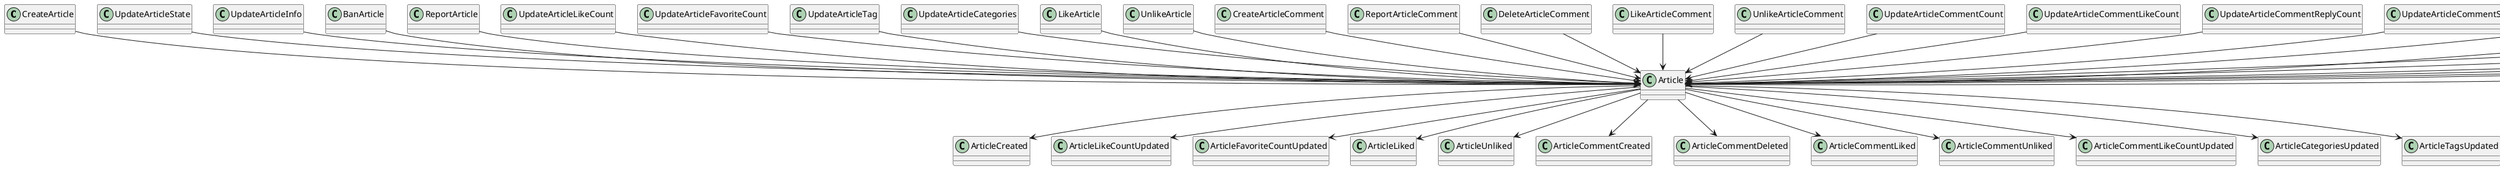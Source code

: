@startuml

CreateArticle                   -down-> Article
UpdateArticleState              -down-> Article
UpdateArticleInfo               -down-> Article
BanArticle                      -down-> Article
ReportArticle                   -down-> Article
UpdateArticleLikeCount          -down-> Article
UpdateArticleFavoriteCount      -down-> Article
UpdateArticleTag                -down-> Article
UpdateArticleCategories         -down-> Article
LikeArticle                     -down-> Article
UnlikeArticle                   -down-> Article
CreateArticleComment            -down-> Article
ReportArticleComment            -down-> Article
DeleteArticleComment            -down-> Article
LikeArticleComment              -down-> Article
UnlikeArticleComment            -down-> Article
UpdateArticleCommentCount       -down-> Article
UpdateArticleCommentLikeCount   -down-> Article
UpdateArticleCommentReplyCount  -down-> Article
UpdateArticleCommentSticky      -down-> Article
UpdateArticleCommentVisibility  -down-> Article
UpdateArticleCommentInfo        -down-> Article
UpdateArticleCategoryInfo       -down-> Article
UpdateArticleAuthorInfo         -down-> Article
UpdateArticleTagInfo            -down-> Article
UpdateArticleVisibility         -down-> Article
UpdateArticleSticky             -down-> Article
UpdateArticleCommentFlag        -down-> Article
UpdateArticlePrice              -down-> Article

Article-down->ArticleCreated
Article-down->ArticleLikeCountUpdated
Article-down->ArticleFavoriteCountUpdated
Article-down->ArticleLiked
Article-down->ArticleUnliked
Article-down->ArticleCommentCreated
Article-down->ArticleCommentDeleted
Article-down->ArticleCommentLiked
Article-down->ArticleCommentUnliked
Article-down->ArticleCommentLikeCountUpdated
Article-down->ArticleCategoriesUpdated
Article-down->ArticleTagsUpdated
@enduml
